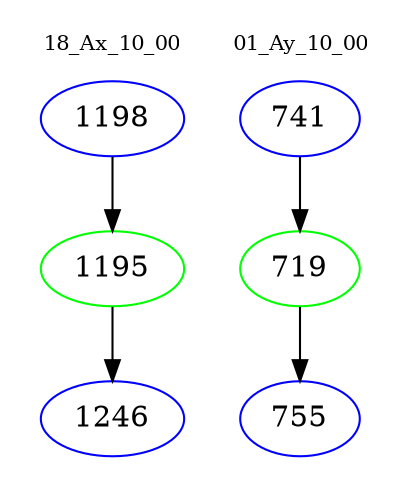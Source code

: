 digraph{
subgraph cluster_0 {
color = white
label = "18_Ax_10_00";
fontsize=10;
T0_1198 [label="1198", color="blue"]
T0_1198 -> T0_1195 [color="black"]
T0_1195 [label="1195", color="green"]
T0_1195 -> T0_1246 [color="black"]
T0_1246 [label="1246", color="blue"]
}
subgraph cluster_1 {
color = white
label = "01_Ay_10_00";
fontsize=10;
T1_741 [label="741", color="blue"]
T1_741 -> T1_719 [color="black"]
T1_719 [label="719", color="green"]
T1_719 -> T1_755 [color="black"]
T1_755 [label="755", color="blue"]
}
}
